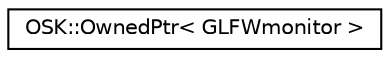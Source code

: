 digraph "Representación gráfica de la clase"
{
 // LATEX_PDF_SIZE
  edge [fontname="Helvetica",fontsize="10",labelfontname="Helvetica",labelfontsize="10"];
  node [fontname="Helvetica",fontsize="10",shape=record];
  rankdir="LR";
  Node0 [label="OSK::OwnedPtr\< GLFWmonitor \>",height=0.2,width=0.4,color="black", fillcolor="white", style="filled",URL="$class_o_s_k_1_1_owned_ptr.html",tooltip=" "];
}
